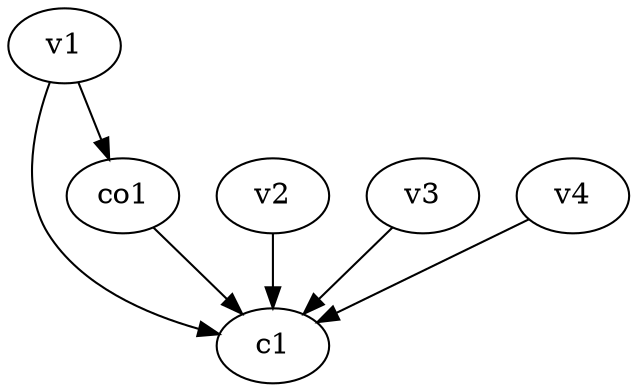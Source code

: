 strict digraph  {
c1;
v1;
v2;
v3;
v4;
co1;
v1 -> c1  [weight=1];
v1 -> co1  [weight=1];
v2 -> c1  [weight=1];
v3 -> c1  [weight=1];
v4 -> c1  [weight=1];
co1 -> c1  [weight=1];
}
